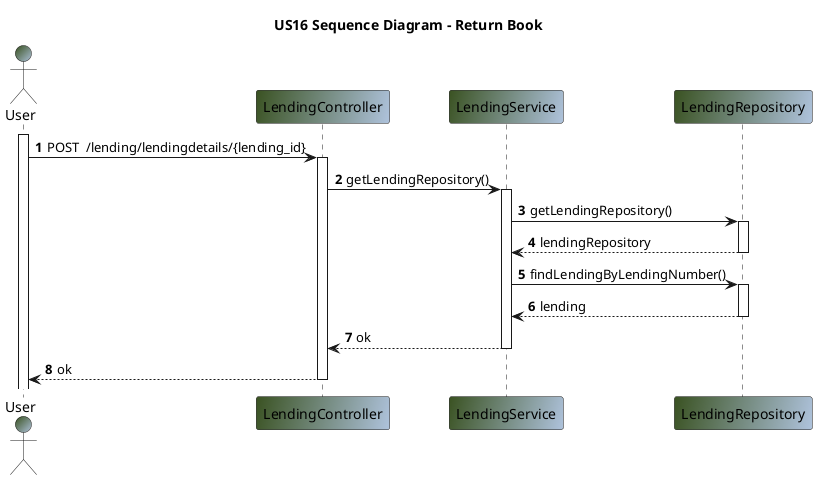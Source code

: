 @startuml
'https://SubscriptionServicetuml.com/sequence-diagram

title US16 Sequence Diagram - Return Book

autoactivate on
autonumber

actor "User" as user #3B5323FF/B0C4DEFF
participant "LendingController" as ctrl #3B5323FF/B0C4DEFF
participant "LendingService" as lendingser #3B5323FF/B0C4DEFF
participant "LendingRepository" as lendingrepo #3B5323FF/B0C4DEFF

activate user

user -> ctrl: POST  /lending/lendingdetails/{lending_id}

ctrl -> lendingser: getLendingRepository()
lendingser -> lendingrepo: getLendingRepository()
lendingrepo --> lendingser: lendingRepository
lendingser -> lendingrepo: findLendingByLendingNumber()
lendingrepo --> lendingser: lending
lendingser --> ctrl: ok

ctrl --> user: ok

@enduml